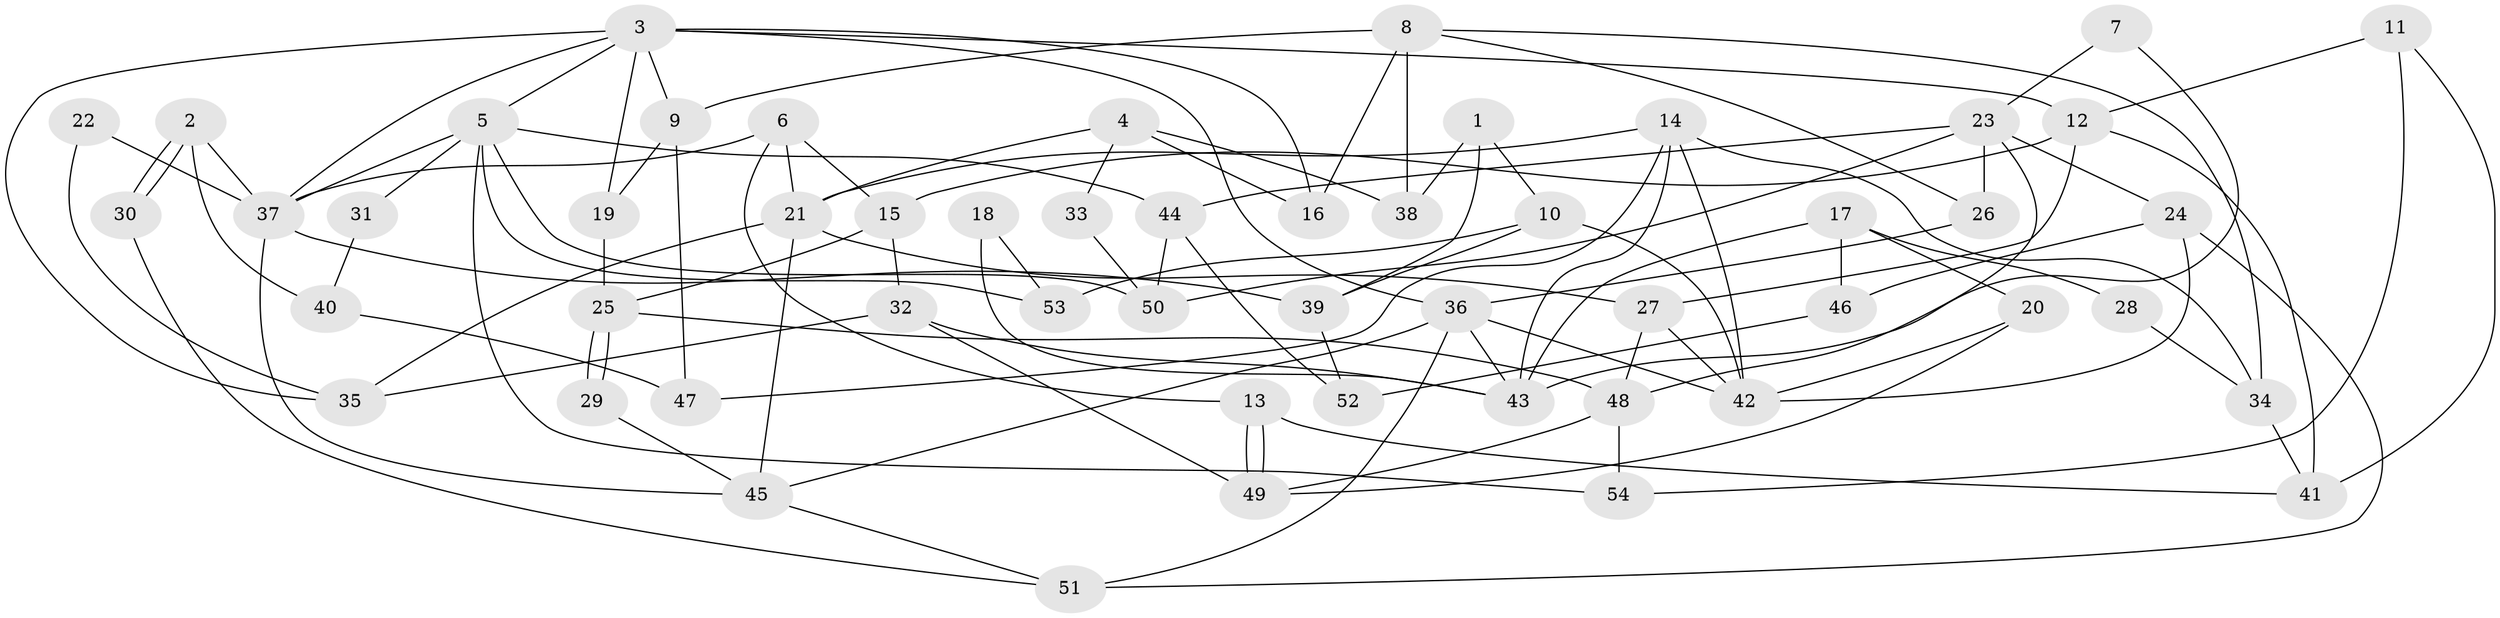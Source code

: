 // Generated by graph-tools (version 1.1) at 2025/35/03/09/25 02:35:58]
// undirected, 54 vertices, 108 edges
graph export_dot {
graph [start="1"]
  node [color=gray90,style=filled];
  1;
  2;
  3;
  4;
  5;
  6;
  7;
  8;
  9;
  10;
  11;
  12;
  13;
  14;
  15;
  16;
  17;
  18;
  19;
  20;
  21;
  22;
  23;
  24;
  25;
  26;
  27;
  28;
  29;
  30;
  31;
  32;
  33;
  34;
  35;
  36;
  37;
  38;
  39;
  40;
  41;
  42;
  43;
  44;
  45;
  46;
  47;
  48;
  49;
  50;
  51;
  52;
  53;
  54;
  1 -- 39;
  1 -- 10;
  1 -- 38;
  2 -- 30;
  2 -- 30;
  2 -- 37;
  2 -- 40;
  3 -- 36;
  3 -- 12;
  3 -- 5;
  3 -- 9;
  3 -- 16;
  3 -- 19;
  3 -- 35;
  3 -- 37;
  4 -- 38;
  4 -- 21;
  4 -- 16;
  4 -- 33;
  5 -- 37;
  5 -- 31;
  5 -- 44;
  5 -- 50;
  5 -- 53;
  5 -- 54;
  6 -- 21;
  6 -- 15;
  6 -- 13;
  6 -- 37;
  7 -- 43;
  7 -- 23;
  8 -- 26;
  8 -- 16;
  8 -- 9;
  8 -- 34;
  8 -- 38;
  9 -- 19;
  9 -- 47;
  10 -- 42;
  10 -- 39;
  10 -- 53;
  11 -- 41;
  11 -- 12;
  11 -- 54;
  12 -- 41;
  12 -- 15;
  12 -- 27;
  13 -- 49;
  13 -- 49;
  13 -- 41;
  14 -- 42;
  14 -- 21;
  14 -- 34;
  14 -- 43;
  14 -- 47;
  15 -- 25;
  15 -- 32;
  17 -- 20;
  17 -- 43;
  17 -- 28;
  17 -- 46;
  18 -- 43;
  18 -- 53;
  19 -- 25;
  20 -- 49;
  20 -- 42;
  21 -- 27;
  21 -- 35;
  21 -- 45;
  22 -- 37;
  22 -- 35;
  23 -- 50;
  23 -- 48;
  23 -- 24;
  23 -- 26;
  23 -- 44;
  24 -- 51;
  24 -- 42;
  24 -- 46;
  25 -- 29;
  25 -- 29;
  25 -- 48;
  26 -- 36;
  27 -- 48;
  27 -- 42;
  28 -- 34;
  29 -- 45;
  30 -- 51;
  31 -- 40;
  32 -- 49;
  32 -- 43;
  32 -- 35;
  33 -- 50;
  34 -- 41;
  36 -- 45;
  36 -- 42;
  36 -- 43;
  36 -- 51;
  37 -- 39;
  37 -- 45;
  39 -- 52;
  40 -- 47;
  44 -- 50;
  44 -- 52;
  45 -- 51;
  46 -- 52;
  48 -- 54;
  48 -- 49;
}
